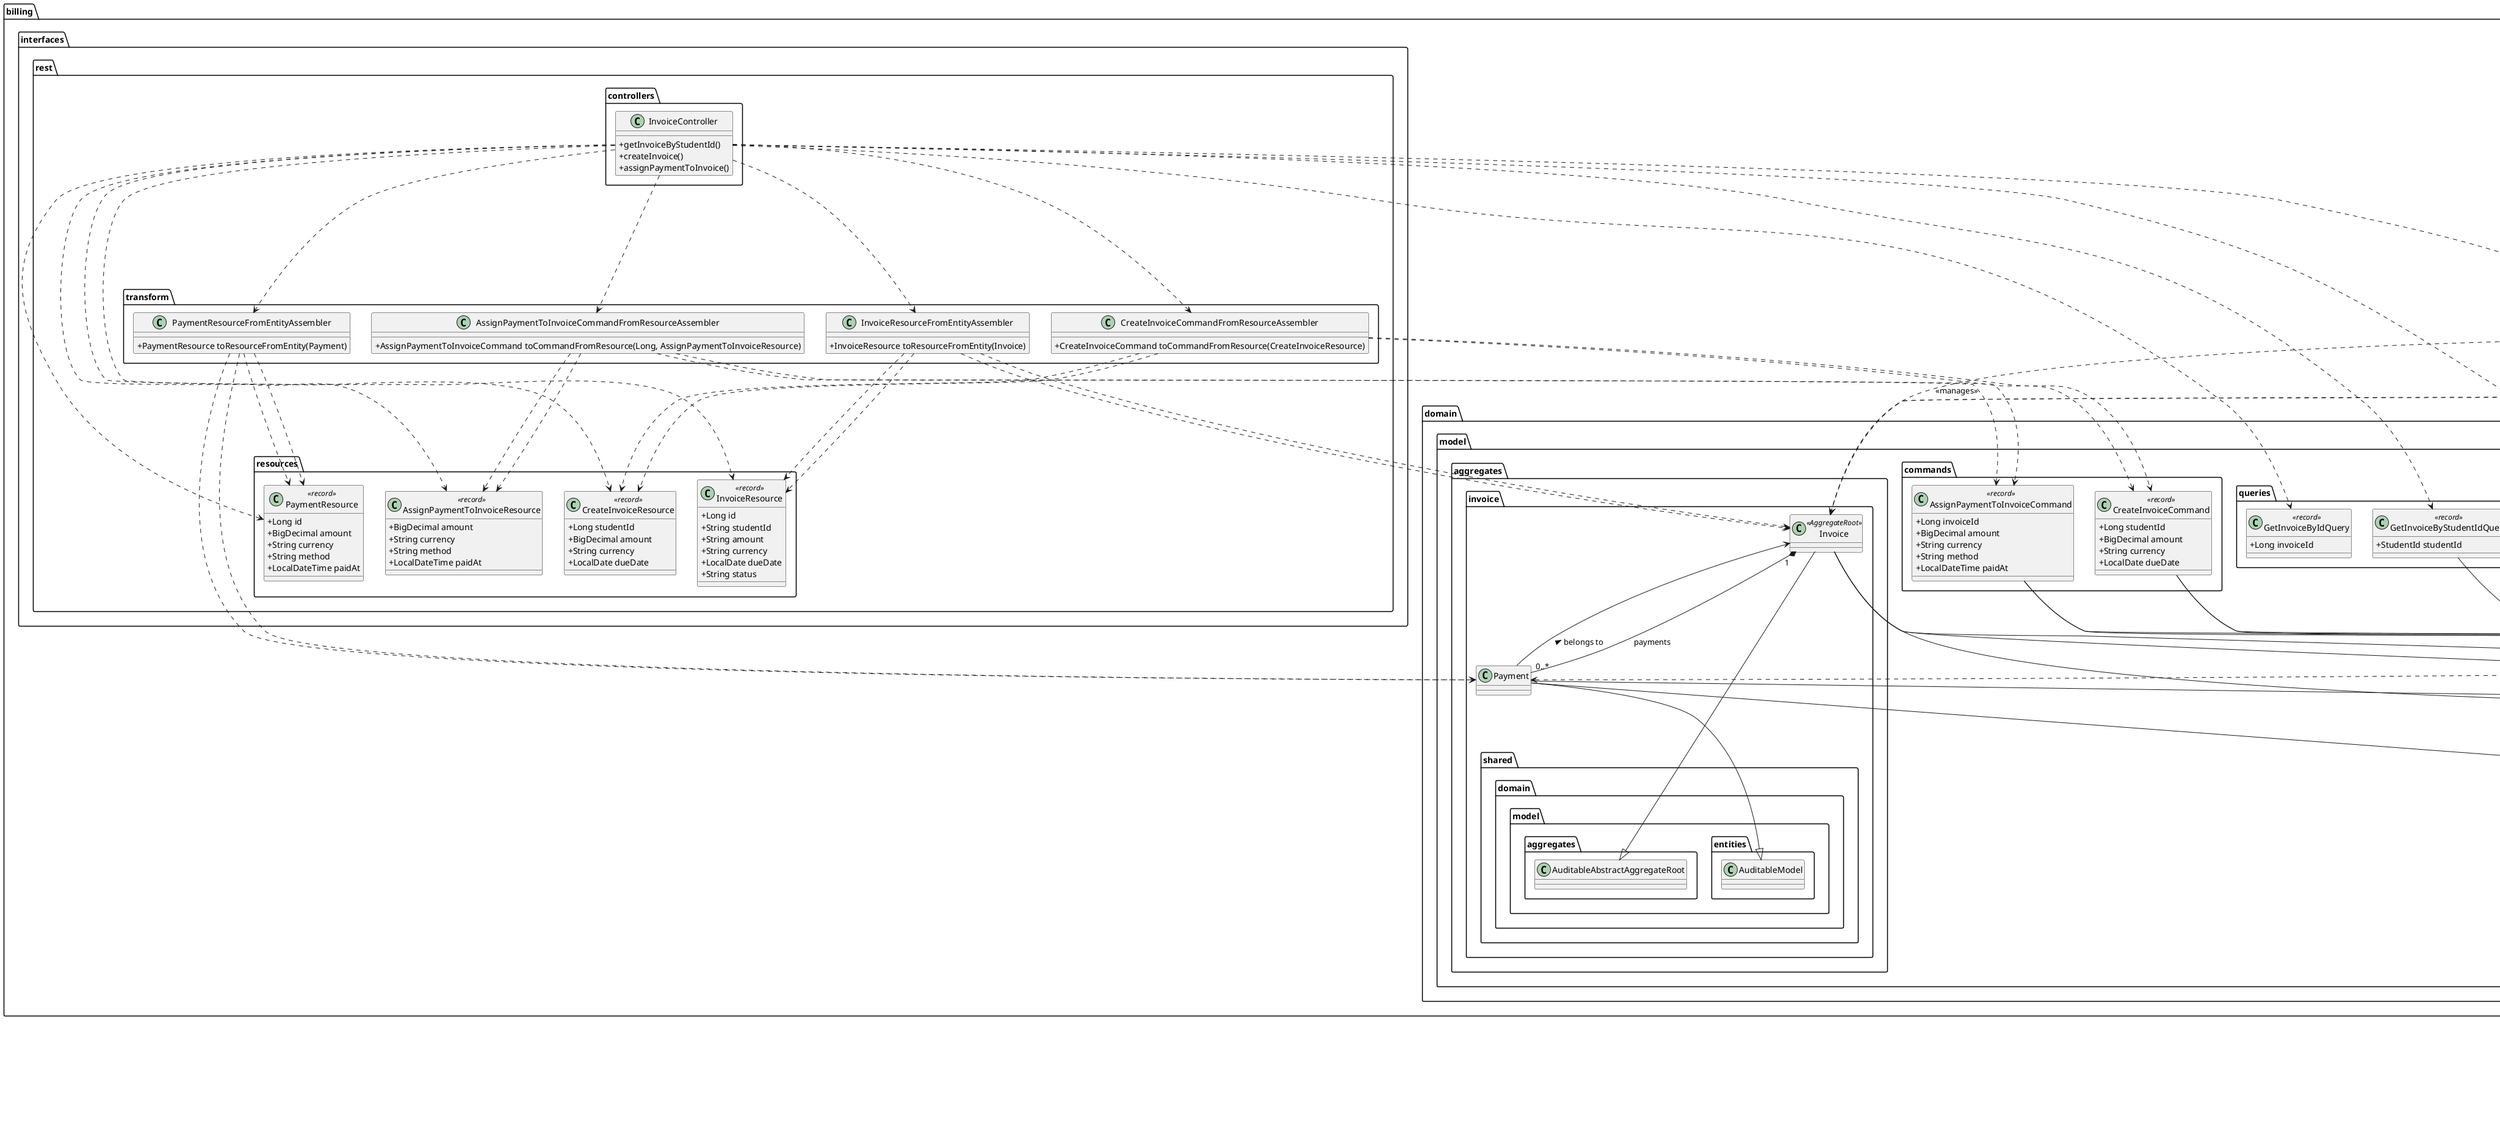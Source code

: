 @startuml

skinparam classAttributeIconSize 0

' === AGREGADOS ===
package "billing.domain.model.aggregates.invoice" {
    class Invoice <<AggregateRoot>>
    class Payment

    Invoice --|> shared.domain.model.aggregates.AuditableAbstractAggregateRoot
    Payment --|> shared.domain.model.entities.AuditableModel

    Invoice "1" *-- "0..*" Payment : payments
    Payment --> Invoice : belongs to >
}

' === BASES AUDITABLES ===
package "shared.domain.model.aggregates" {
    abstract class AuditableAbstractAggregateRoot<T> {
        - Long id
        - Date createdAt
        - Date updatedAt
        --
        + void addDomainEvent(Object)
    }

    AuditableAbstractAggregateRoot ..|> AbstractAggregateRoot
}

package "shared.domain.model.entities" {
    class AuditableModel {
        - Long id
        - Date createdAt
        - Date updatedAt
    }
}

' === COMANDOS ===
package "billing.domain.model.commands" {
    class CreateInvoiceCommand <<record>> {
        + Long studentId
        + BigDecimal amount
        + String currency
        + LocalDate dueDate
    }

    class AssignPaymentToInvoiceCommand <<record>> {
        + Long invoiceId
        + BigDecimal amount
        + String currency
        + String method
        + LocalDateTime paidAt
    }
}

' === QUERIES ===
package "billing.domain.model.queries" {
    class GetInvoiceByIdQuery <<record>> {
        + Long invoiceId
    }

    class GetInvoiceByStudentIdQuery <<record>> {
        + StudentId studentId
    }
}

' === SERVICIOS DE DOMINIO ===
package "billing.domain.services" {
    interface InvoiceCommandService {
        + Long handle(CreateInvoiceCommand)
        + Payment handle(AssignPaymentToInvoiceCommand)
    }

    interface InvoiceQueryService {
        + Optional<Invoice> handle(GetInvoiceByIdQuery)
        + List<Invoice> handle(GetInvoiceByStudentIdQuery)
    }
}

' === SERVICIOS APLICACIÓN ===
package "billing.application.internal.commandservices" {
    class InvoiceCommandServiceImpl {
        - InvoiceRepository invoiceRepository
        --
        + Long handle(CreateInvoiceCommand)
        + Payment handle(AssignPaymentToInvoiceCommand)
    }

    InvoiceCommandServiceImpl ..|> InvoiceCommandService
    InvoiceCommandServiceImpl ..> InvoiceRepository
    InvoiceCommandServiceImpl ..> Invoice
    InvoiceCommandServiceImpl ..> Payment
    InvoiceCommandServiceImpl ..> PaymentMethod
    InvoiceCommandServiceImpl ..> Money
}

package "billing.application.internal.queryservices" {
    class InvoiceQueryServiceImpl {
        - InvoiceRepository invoiceRepository
        --
        + Optional<Invoice> handle(GetInvoiceByIdQuery)
        + List<Invoice> handle(GetInvoiceByStudentIdQuery)
    }

    InvoiceQueryServiceImpl ..|> InvoiceQueryService
    InvoiceQueryServiceImpl ..> InvoiceRepository
    InvoiceQueryServiceImpl ..> Invoice
}

' === REPOSITORIOS ===
package "billing.infrastructure.persistence.jpa.repositories" {
    interface InvoiceRepository {
        + List<Invoice> findByStudentId(StudentId)
    }

    InvoiceRepository ..|> JpaRepository
    InvoiceRepository ..> Invoice : <<manages>>
    InvoiceRepository ..> StudentId : <<filters by>>
}

' === RECURSOS REST ===
package "billing.interfaces.rest.resources" {
    class CreateInvoiceResource <<record>> {
        + Long studentId
        + BigDecimal amount
        + String currency
        + LocalDate dueDate
    }

    class AssignPaymentToInvoiceResource <<record>> {
        + BigDecimal amount
        + String currency
        + String method
        + LocalDateTime paidAt
    }

    class InvoiceResource <<record>> {
        + Long id
        + String studentId
        + String amount
        + String currency
        + LocalDate dueDate
        + String status
    }

    class PaymentResource <<record>> {
        + Long id
        + BigDecimal amount
        + String currency
        + String method
        + LocalDateTime paidAt
    }
}

' === ASSEMBLERS REST ===
package "billing.interfaces.rest.transform" {
    class AssignPaymentToInvoiceCommandFromResourceAssembler {
        + AssignPaymentToInvoiceCommand toCommandFromResource(Long, AssignPaymentToInvoiceResource)
    }

    class CreateInvoiceCommandFromResourceAssembler {
        + CreateInvoiceCommand toCommandFromResource(CreateInvoiceResource)
    }

    class InvoiceResourceFromEntityAssembler {
        + InvoiceResource toResourceFromEntity(Invoice)
    }

    class PaymentResourceFromEntityAssembler {
        + PaymentResource toResourceFromEntity(Payment)
    }

    AssignPaymentToInvoiceCommandFromResourceAssembler ..> AssignPaymentToInvoiceResource
    AssignPaymentToInvoiceCommandFromResourceAssembler ..> AssignPaymentToInvoiceCommand

    CreateInvoiceCommandFromResourceAssembler ..> CreateInvoiceResource
    CreateInvoiceCommandFromResourceAssembler ..> CreateInvoiceCommand

    InvoiceResourceFromEntityAssembler ..> Invoice
    InvoiceResourceFromEntityAssembler ..> InvoiceResource

    PaymentResourceFromEntityAssembler ..> Payment
    PaymentResourceFromEntityAssembler ..> PaymentResource
}

' === CONTROLADOR REST ===
package "billing.interfaces.rest.controllers" {
    class InvoiceController {
        + getInvoiceByStudentId()
        + createInvoice()
        + assignPaymentToInvoice()
    }

    InvoiceController ..> InvoiceQueryService
    InvoiceController ..> InvoiceCommandService
    InvoiceController ..> CreateInvoiceResource
    InvoiceController ..> AssignPaymentToInvoiceResource
    InvoiceController ..> InvoiceResource
    InvoiceController ..> PaymentResource
    InvoiceController ..> CreateInvoiceCommandFromResourceAssembler
    InvoiceController ..> AssignPaymentToInvoiceCommandFromResourceAssembler
    InvoiceController ..> InvoiceResourceFromEntityAssembler
    InvoiceController ..> PaymentResourceFromEntityAssembler
}

' === VALUE OBJECTS ===
package "shared.domain.model.valueobjects" {
    class StudentId {
        - Long value
        + Long value()
    }

    class Money {
        + BigDecimal amount()
        + Currency currency()
    }

    enum PaymentMethod {
        CASH
        CARD
        TRANSFER
        WALLET
        OTHER
    }

    enum InvoiceStatus {
        PENDING
        PAID
        OVERDUE
        CANCELLED
    }
}

' === RELACIONES ADICIONALES EXPLÍCITAS ===

' Invoice y value objects
Invoice --> shared.domain.model.valueobjects.StudentId
Invoice --> shared.domain.model.valueobjects.Money
Invoice --> shared.domain.model.valueobjects.InvoiceStatus

' Payment y value objects
Payment --> shared.domain.model.valueobjects.Money
Payment --> shared.domain.model.valueobjects.PaymentMethod

' Comandos y tipos usados
CreateInvoiceCommand --> shared.domain.model.valueobjects.StudentId
CreateInvoiceCommand --> LocalDate
AssignPaymentToInvoiceCommand --> LocalDateTime
AssignPaymentToInvoiceCommand --> PaymentMethod

' Queries y VO
GetInvoiceByStudentIdQuery --> shared.domain.model.valueobjects.StudentId

' Ensambladores y dominios/recursos
CreateInvoiceCommandFromResourceAssembler ..> CreateInvoiceCommand
CreateInvoiceCommandFromResourceAssembler ..> CreateInvoiceResource

AssignPaymentToInvoiceCommandFromResourceAssembler ..> AssignPaymentToInvoiceCommand
AssignPaymentToInvoiceCommandFromResourceAssembler ..> AssignPaymentToInvoiceResource

InvoiceResourceFromEntityAssembler ..> Invoice
InvoiceResourceFromEntityAssembler ..> InvoiceResource

PaymentResourceFromEntityAssembler ..> Payment
PaymentResourceFromEntityAssembler ..> PaymentResource

' Controlador y comandos/recursos
InvoiceController ..> GetInvoiceByStudentIdQuery
InvoiceController ..> GetInvoiceByIdQuery


@enduml
